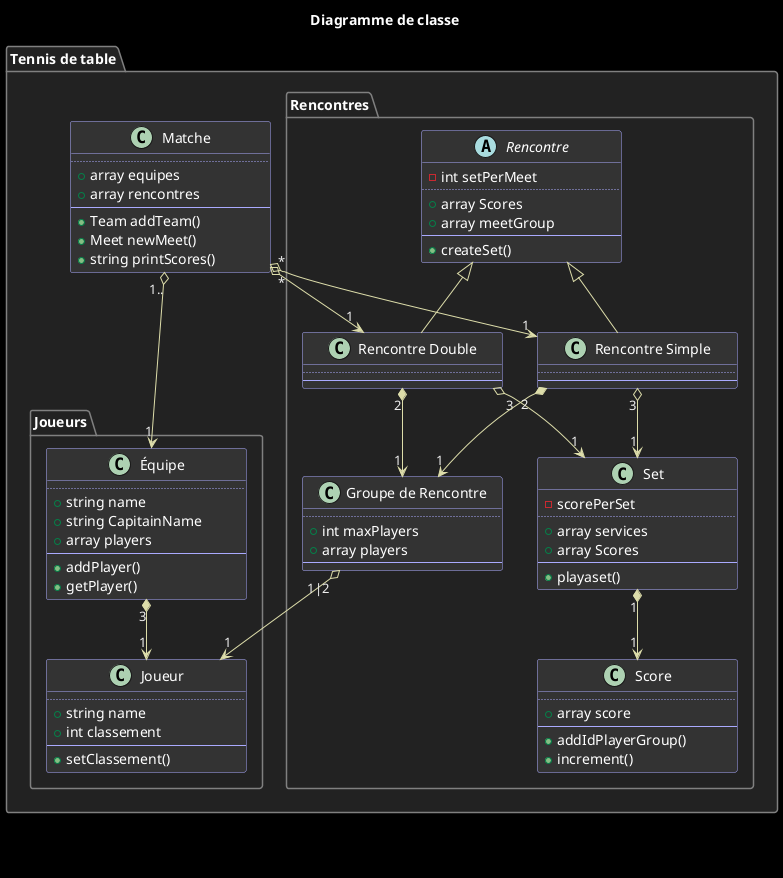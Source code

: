@startuml Diagramme de classe
    
    title Diagramme de classe

    skinparam BackgroundColor #000 
    skinparam TitleFontColor #fff 
    skinparam PackageBackgroundColor #222 
    skinparam PackageBorderColor gray 
    skinparam PackageFontColor white
    skinparam ArrowColor #dda
    skinparam ArrowFontColor #eee 
    skinparam ClassBackgroundColor #333
    skinparam ClassFontColor #fff
    skinparam ClassBorderColor #aaf
    skinparam ClassFontColor #eee
    skinparam ClassAttributeFontColor white
    
    skinparam MinClassWidth 200

    ' skinparam linetype ortho 
    ' skinparam linetype polyline 
    

    package "Tennis de table" {

        class "Matche" as Matche {
            ..
            + array equipes
            + array rencontres
            --
            + Team addTeam()
            + Meet newMeet()
            + string printScores()
        }

        package "Joueurs" {

            class "Équipe" as Team {
                ..
                + string name
                + string CapitainName
                + array players
                --
                + addPlayer()
                + getPlayer()
            }
 
            class "Joueur" as Player {
                ..
                + string name
                + int classement
                --
                + setClassement()
            }
        }

        package "Rencontres" {
            class "Score" as Score {
                 ..
                + array score
                --
                + addIdPlayerGroup()
                + increment()
            }

            abstract class "Rencontre" as Meet {
                - int setPerMeet  
                ..
                + array Scores  
                + array meetGroup
                --
                + createSet()
            }

            class "Rencontre Double" as DoubleMeet {
                ..
                --
            }

            class "Rencontre Simple" as SimpleMeet {
                ..
                --
            }

            class "Set" as Set {
                - scorePerSet
                ..
                + array services
                + array Scores 
                --
                + playaset()
            }

            class "Groupe de Rencontre" as MeetGroup {
                ..
                + int maxPlayers
                + array players
                --
            }
        }
    }
         
    Matche "*" o--> "1" SimpleMeet 
    Matche "*" o--> "1" DoubleMeet
    Matche "1.." o--> "1" Team

    Set "1" *--> "1" Score
     
    SimpleMeet "3" o--> "1" Set
    DoubleMeet "3" o--> "1" Set 

    Meet <|-- SimpleMeet
    Meet <|-- DoubleMeet

    SimpleMeet "2" *--> "1" MeetGroup 
    DoubleMeet "2" *--> "1" MeetGroup 
        
    MeetGroup "1|2" o--> "1" Player 
    Team "3" *--> "1" Player 

    legend
        second attributes group is public & opened in read-only.
    endlegend


@enduml


